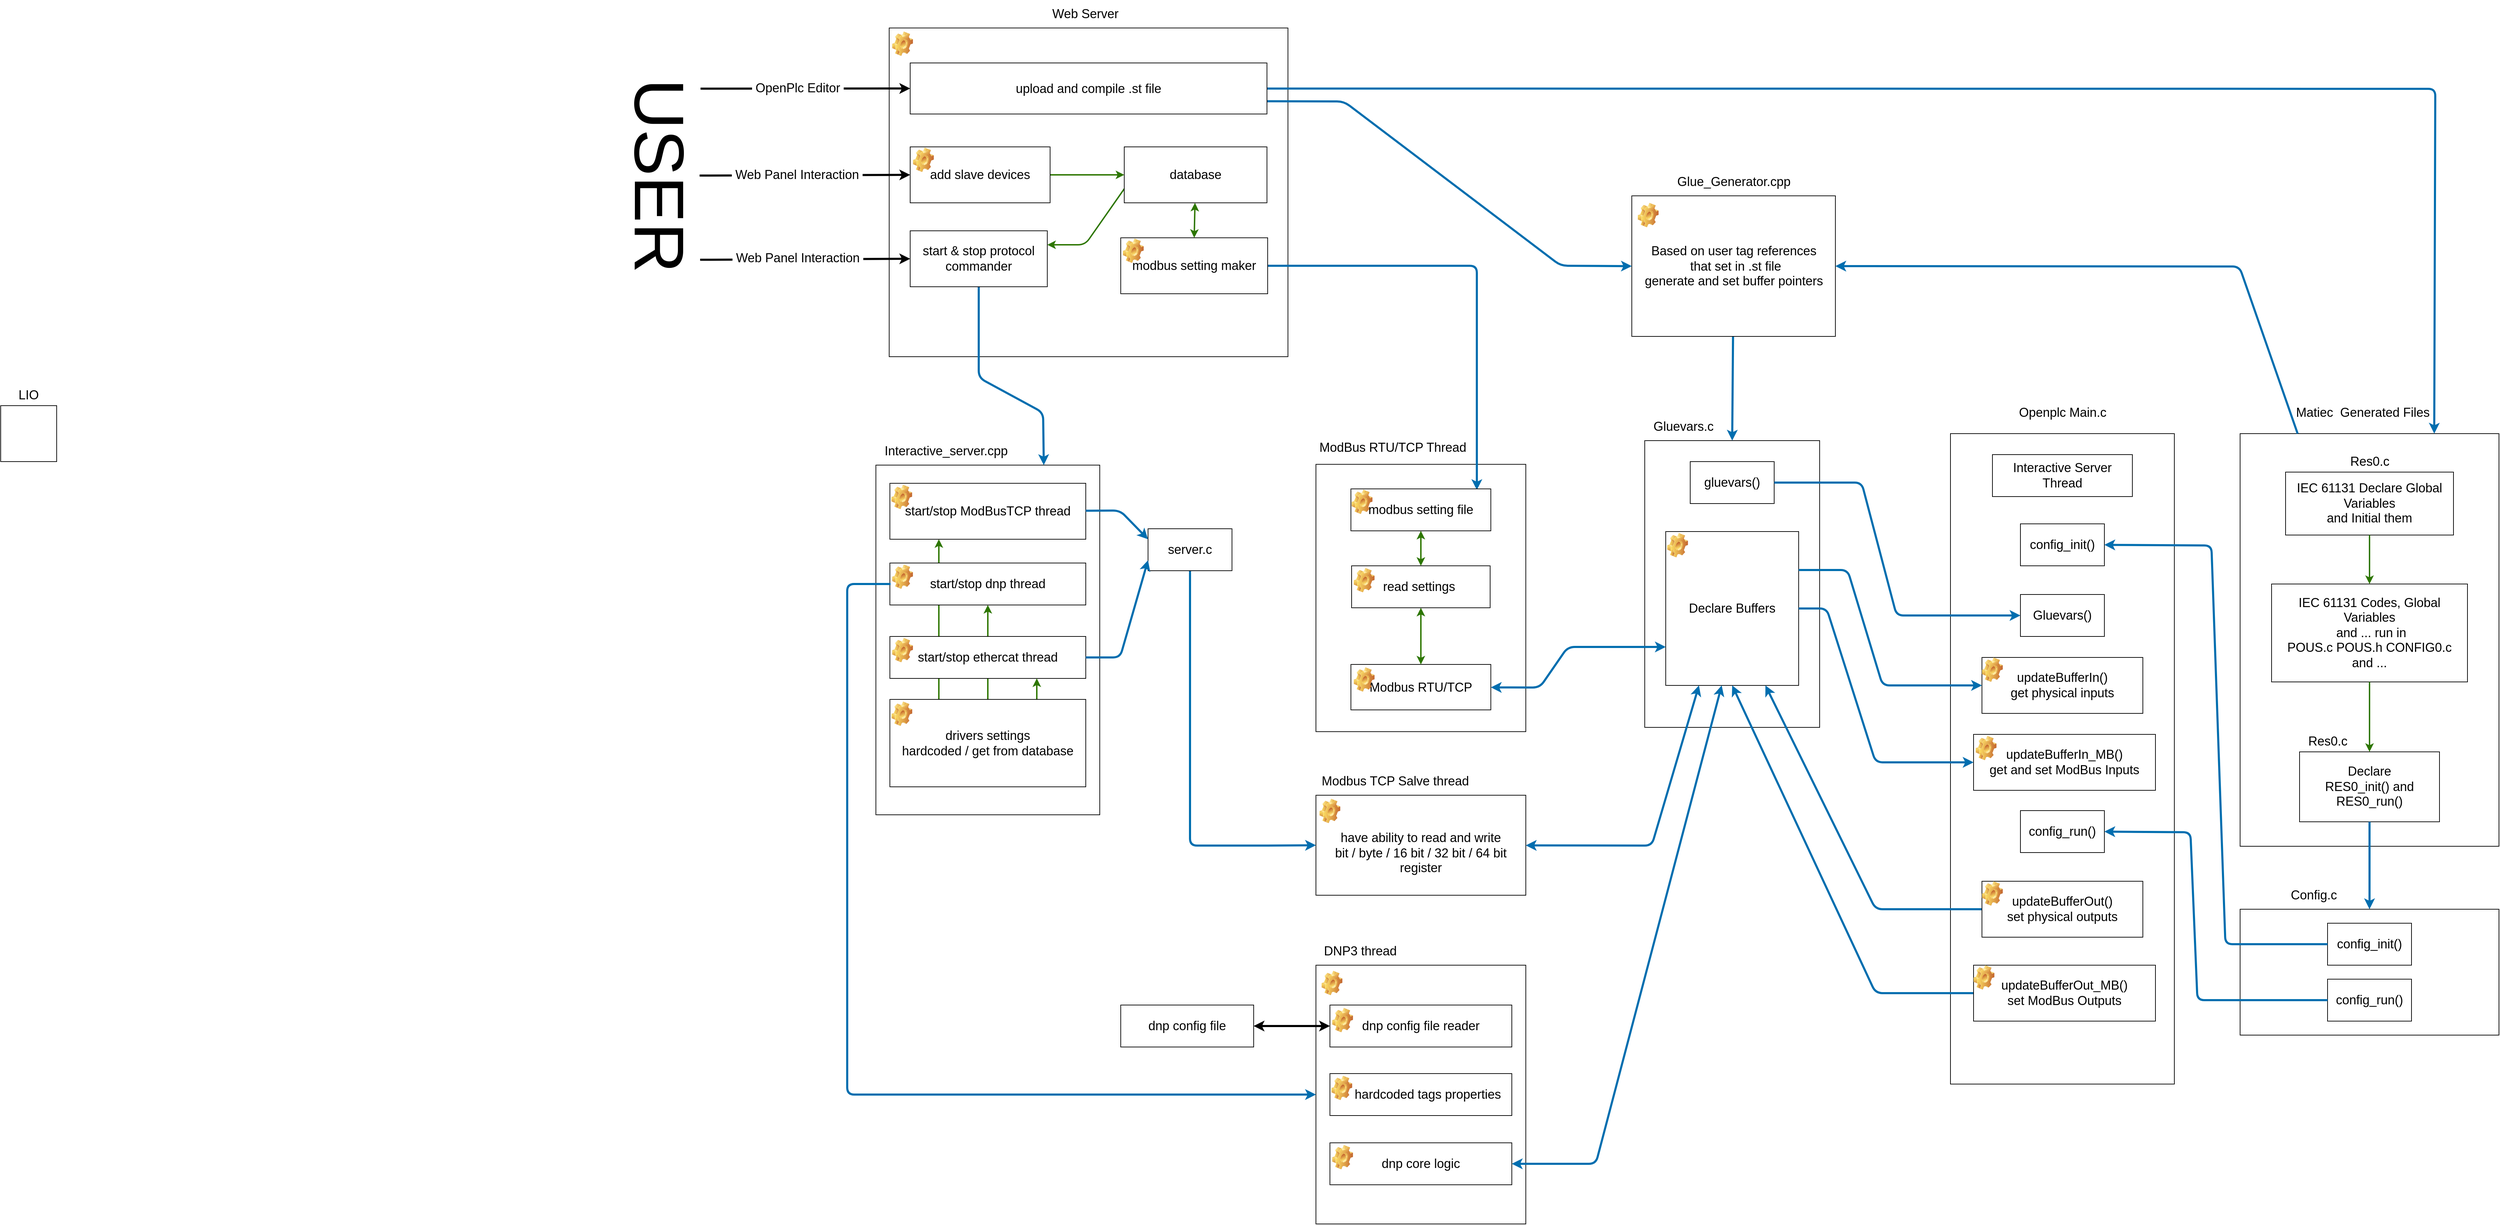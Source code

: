 <mxfile>
    <diagram id="7bxFxgyG8fV8MR2wrKDa" name="Page-1">
        <mxGraphModel dx="4008" dy="1787" grid="1" gridSize="10" guides="1" tooltips="1" connect="1" arrows="1" fold="1" page="1" pageScale="1" pageWidth="1169" pageHeight="827" math="0" shadow="0">
            <root>
                <mxCell id="0"/>
                <mxCell id="1" parent="0"/>
                <mxCell id="197" value="&lt;p style=&quot;font-size: 18px;&quot;&gt;&lt;br&gt;&lt;/p&gt;" style="whiteSpace=wrap;html=1;rounded=0;strokeWidth=1;fontSize=99;" parent="1" vertex="1">
                    <mxGeometry x="-80" y="850" width="300" height="370" as="geometry"/>
                </mxCell>
                <mxCell id="6" value="" style="whiteSpace=wrap;html=1;fontSize=18;" parent="1" vertex="1">
                    <mxGeometry x="-80" y="133.89" width="300" height="382.22" as="geometry"/>
                </mxCell>
                <mxCell id="49" value="" style="group;fontSize=18;" parent="1" vertex="1" connectable="0">
                    <mxGeometry x="390" y="100" width="250" height="450" as="geometry"/>
                </mxCell>
                <mxCell id="8" value="" style="rounded=0;whiteSpace=wrap;html=1;fontSize=18;" parent="49" vertex="1">
                    <mxGeometry width="250" height="410" as="geometry"/>
                </mxCell>
                <mxCell id="44" value="gluevars()" style="rounded=0;whiteSpace=wrap;html=1;fontSize=18;" parent="49" vertex="1">
                    <mxGeometry x="65" y="30" width="120" height="60" as="geometry"/>
                </mxCell>
                <mxCell id="46" value="Declare&amp;nbsp;Buffers" style="whiteSpace=wrap;html=1;fontSize=18;" parent="49" vertex="1">
                    <mxGeometry x="30" y="130" width="190" height="220" as="geometry"/>
                </mxCell>
                <mxCell id="112" value="" style="shape=image;html=1;verticalLabelPosition=bottom;verticalAlign=top;imageAspect=1;aspect=fixed;image=img/clipart/Gear_128x128.png;rounded=0;fontSize=18;" parent="49" vertex="1">
                    <mxGeometry x="32" y="132" width="29.84" height="35" as="geometry"/>
                </mxCell>
                <mxCell id="23" value="" style="whiteSpace=wrap;html=1;fontSize=18;" parent="1" vertex="1">
                    <mxGeometry x="827" y="90" width="320" height="930" as="geometry"/>
                </mxCell>
                <mxCell id="12" value="" style="group;fontSize=18;" parent="1" vertex="1" connectable="0">
                    <mxGeometry x="-1960" y="20" width="80" height="110" as="geometry"/>
                </mxCell>
                <mxCell id="2" value="" style="whiteSpace=wrap;html=1;aspect=fixed;fontSize=18;" parent="12" vertex="1">
                    <mxGeometry y="30" width="80" height="80" as="geometry"/>
                </mxCell>
                <mxCell id="3" value="LIO" style="text;html=1;strokeColor=none;fillColor=none;align=center;verticalAlign=middle;whiteSpace=wrap;rounded=0;fontSize=18;" parent="12" vertex="1">
                    <mxGeometry x="10" width="60" height="30" as="geometry"/>
                </mxCell>
                <mxCell id="27" value="" style="group;fontSize=18;" parent="1" vertex="1" connectable="0">
                    <mxGeometry x="1241" y="40" width="370" height="640" as="geometry"/>
                </mxCell>
                <mxCell id="26" value="" style="group;fontSize=18;" parent="27" vertex="1" connectable="0">
                    <mxGeometry width="370" height="640" as="geometry"/>
                </mxCell>
                <mxCell id="24" value="" style="whiteSpace=wrap;html=1;fontSize=18;" parent="26" vertex="1">
                    <mxGeometry y="50" width="370" height="590" as="geometry"/>
                </mxCell>
                <mxCell id="25" value="&lt;font style=&quot;font-size: 18px;&quot;&gt;Matiec&amp;nbsp; Generated Files&lt;/font&gt;" style="text;html=1;align=center;verticalAlign=middle;resizable=0;points=[];autosize=1;strokeColor=none;fillColor=none;fontSize=18;" parent="26" vertex="1">
                    <mxGeometry x="70" width="210" height="40" as="geometry"/>
                </mxCell>
                <mxCell id="9" value="IEC 61131 Codes, Global Variables&lt;br style=&quot;font-size: 18px;&quot;&gt;&amp;nbsp;and ... run in &lt;br style=&quot;font-size: 18px;&quot;&gt;POUS.c POUS.h CONFIG0.c&lt;br style=&quot;font-size: 18px;&quot;&gt;and ..." style="whiteSpace=wrap;html=1;imageAspect=1;fontSize=18;" parent="27" vertex="1">
                    <mxGeometry x="45" y="265" width="280" height="140" as="geometry"/>
                </mxCell>
                <mxCell id="16" value="" style="group;fontSize=18;" parent="27" vertex="1" connectable="0">
                    <mxGeometry x="85" y="75" width="240" height="120" as="geometry"/>
                </mxCell>
                <mxCell id="10" value="IEC 61131 Declare Global Variables&lt;br style=&quot;font-size: 18px;&quot;&gt;and Initial them" style="rounded=0;whiteSpace=wrap;html=1;fontSize=18;" parent="16" vertex="1">
                    <mxGeometry x="-20" y="30" width="240" height="90" as="geometry"/>
                </mxCell>
                <mxCell id="14" value="Res0.c" style="text;html=1;align=center;verticalAlign=middle;resizable=0;points=[];autosize=1;strokeColor=none;fillColor=none;fontSize=18;" parent="16" vertex="1">
                    <mxGeometry x="60" y="-5" width="80" height="40" as="geometry"/>
                </mxCell>
                <mxCell id="17" style="edgeStyle=none;html=1;entryX=0.5;entryY=0;entryDx=0;entryDy=0;fontSize=18;strokeWidth=2;fillColor=#60a917;strokeColor=#2D7600;" parent="27" source="10" target="9" edge="1">
                    <mxGeometry relative="1" as="geometry"/>
                </mxCell>
                <mxCell id="19" value="Declare&lt;br&gt;RES0_init() and&lt;br&gt;RES0_run()" style="rounded=0;whiteSpace=wrap;html=1;fontSize=18;" parent="27" vertex="1">
                    <mxGeometry x="85" y="505" width="200" height="100" as="geometry"/>
                </mxCell>
                <mxCell id="21" style="edgeStyle=none;html=1;fontSize=18;fillColor=#60a917;strokeColor=#2D7600;strokeWidth=2;" parent="27" source="9" target="19" edge="1">
                    <mxGeometry relative="1" as="geometry"/>
                </mxCell>
                <mxCell id="20" value="Res0.c" style="text;html=1;align=center;verticalAlign=middle;resizable=0;points=[];autosize=1;strokeColor=none;fillColor=none;fontSize=18;" parent="27" vertex="1">
                    <mxGeometry x="85" y="470" width="80" height="40" as="geometry"/>
                </mxCell>
                <mxCell id="33" style="edgeStyle=none;html=1;fontSize=18;strokeWidth=3;fillColor=#1ba1e2;strokeColor=#006EAF;" parent="1" source="19" target="31" edge="1">
                    <mxGeometry relative="1" as="geometry"/>
                </mxCell>
                <mxCell id="40" value="" style="group;fontSize=18;" parent="1" vertex="1" connectable="0">
                    <mxGeometry x="1301" y="740" width="310" height="210" as="geometry"/>
                </mxCell>
                <mxCell id="31" value="" style="whiteSpace=wrap;html=1;fontSize=18;" parent="40" vertex="1">
                    <mxGeometry x="-60" y="30" width="370" height="180" as="geometry"/>
                </mxCell>
                <mxCell id="34" value="" style="group;fontSize=18;" parent="40" vertex="1" connectable="0">
                    <mxGeometry width="250" height="190" as="geometry"/>
                </mxCell>
                <mxCell id="32" value="Config.c" style="text;html=1;align=center;verticalAlign=middle;resizable=0;points=[];autosize=1;strokeColor=none;fillColor=none;fontSize=18;" parent="34" vertex="1">
                    <mxGeometry y="-10" width="90" height="40" as="geometry"/>
                </mxCell>
                <mxCell id="36" value="config_init()" style="rounded=0;whiteSpace=wrap;html=1;fontSize=18;" parent="34" vertex="1">
                    <mxGeometry x="65" y="50" width="120" height="60" as="geometry"/>
                </mxCell>
                <mxCell id="37" value="config_run()" style="rounded=0;whiteSpace=wrap;html=1;fontSize=18;" parent="34" vertex="1">
                    <mxGeometry x="65" y="130" width="120" height="60" as="geometry"/>
                </mxCell>
                <mxCell id="48" value="Gluevars.c" style="text;html=1;align=center;verticalAlign=middle;resizable=0;points=[];autosize=1;strokeColor=none;fillColor=none;fontSize=18;" parent="1" vertex="1">
                    <mxGeometry x="390" y="60" width="110" height="40" as="geometry"/>
                </mxCell>
                <mxCell id="28" value="Openplc Main.c" style="text;html=1;align=center;verticalAlign=middle;resizable=0;points=[];autosize=1;strokeColor=none;fillColor=none;fontSize=18;" parent="1" vertex="1">
                    <mxGeometry x="912" y="40" width="150" height="40" as="geometry"/>
                </mxCell>
                <mxCell id="30" value="Interactive Server&lt;br style=&quot;font-size: 18px;&quot;&gt;Thread" style="rounded=0;whiteSpace=wrap;html=1;fontSize=18;" parent="1" vertex="1">
                    <mxGeometry x="887" y="120" width="200" height="60" as="geometry"/>
                </mxCell>
                <mxCell id="41" value="config_init()" style="rounded=0;whiteSpace=wrap;html=1;fontSize=18;" parent="1" vertex="1">
                    <mxGeometry x="927" y="219" width="120" height="60" as="geometry"/>
                </mxCell>
                <mxCell id="43" value="Gluevars()" style="rounded=0;whiteSpace=wrap;html=1;fontSize=18;" parent="1" vertex="1">
                    <mxGeometry x="927" y="320" width="120" height="60" as="geometry"/>
                </mxCell>
                <mxCell id="50" value="config_run()" style="rounded=0;whiteSpace=wrap;html=1;fontSize=18;" parent="1" vertex="1">
                    <mxGeometry x="927" y="629" width="120" height="60" as="geometry"/>
                </mxCell>
                <mxCell id="52" value="updateBufferIn()&lt;br style=&quot;font-size: 18px;&quot;&gt;get physical inputs" style="rounded=0;whiteSpace=wrap;html=1;fontSize=18;" parent="1" vertex="1">
                    <mxGeometry x="872" y="410" width="230" height="80" as="geometry"/>
                </mxCell>
                <mxCell id="60" style="edgeStyle=none;html=1;entryX=0.75;entryY=1;entryDx=0;entryDy=0;strokeWidth=3;fontSize=18;fillColor=#1ba1e2;strokeColor=#006EAF;" parent="1" source="53" target="46" edge="1">
                    <mxGeometry relative="1" as="geometry">
                        <Array as="points">
                            <mxPoint x="720" y="770"/>
                        </Array>
                    </mxGeometry>
                </mxCell>
                <mxCell id="53" value="updateBufferOut()&lt;br style=&quot;font-size: 18px;&quot;&gt;set physical outputs" style="rounded=0;whiteSpace=wrap;html=1;fontSize=18;" parent="1" vertex="1">
                    <mxGeometry x="872" y="730" width="230" height="80" as="geometry"/>
                </mxCell>
                <mxCell id="54" value="updateBufferIn_MB()&lt;br style=&quot;font-size: 18px;&quot;&gt;get and set ModBus Inputs" style="rounded=0;whiteSpace=wrap;html=1;fontSize=18;" parent="1" vertex="1">
                    <mxGeometry x="860" y="520" width="260" height="80" as="geometry"/>
                </mxCell>
                <mxCell id="61" style="edgeStyle=none;html=1;entryX=0.5;entryY=1;entryDx=0;entryDy=0;strokeWidth=3;fontSize=18;fillColor=#1ba1e2;strokeColor=#006EAF;" parent="1" source="55" target="46" edge="1">
                    <mxGeometry relative="1" as="geometry">
                        <Array as="points">
                            <mxPoint x="720" y="890"/>
                        </Array>
                    </mxGeometry>
                </mxCell>
                <mxCell id="55" value="updateBufferOut_MB()&lt;br style=&quot;font-size: 18px;&quot;&gt;set ModBus Outputs" style="rounded=0;whiteSpace=wrap;html=1;fontSize=18;" parent="1" vertex="1">
                    <mxGeometry x="860" y="850" width="260" height="80" as="geometry"/>
                </mxCell>
                <mxCell id="51" style="edgeStyle=none;html=1;entryX=1;entryY=0.5;entryDx=0;entryDy=0;strokeWidth=3;fontSize=18;fillColor=#1ba1e2;strokeColor=#006EAF;" parent="1" source="37" target="50" edge="1">
                    <mxGeometry relative="1" as="geometry">
                        <Array as="points">
                            <mxPoint x="1180" y="900"/>
                            <mxPoint x="1170" y="660"/>
                        </Array>
                    </mxGeometry>
                </mxCell>
                <mxCell id="42" style="edgeStyle=none;html=1;entryX=1;entryY=0.5;entryDx=0;entryDy=0;fontSize=18;strokeWidth=3;fillColor=#1ba1e2;strokeColor=#006EAF;" parent="1" source="36" target="41" edge="1">
                    <mxGeometry relative="1" as="geometry">
                        <Array as="points">
                            <mxPoint x="1220" y="820"/>
                            <mxPoint x="1200" y="250"/>
                        </Array>
                    </mxGeometry>
                </mxCell>
                <mxCell id="45" style="edgeStyle=none;html=1;exitX=1;exitY=0.5;exitDx=0;exitDy=0;entryX=0;entryY=0.5;entryDx=0;entryDy=0;strokeWidth=3;fontSize=18;fillColor=#1ba1e2;strokeColor=#006EAF;" parent="1" source="44" target="43" edge="1">
                    <mxGeometry relative="1" as="geometry">
                        <Array as="points">
                            <mxPoint x="700" y="160"/>
                            <mxPoint x="750" y="350"/>
                        </Array>
                    </mxGeometry>
                </mxCell>
                <mxCell id="57" style="edgeStyle=none;html=1;exitX=1;exitY=0.25;exitDx=0;exitDy=0;entryX=0;entryY=0.5;entryDx=0;entryDy=0;strokeWidth=3;fontSize=18;fillColor=#1ba1e2;strokeColor=#006EAF;" parent="1" source="46" target="52" edge="1">
                    <mxGeometry relative="1" as="geometry">
                        <Array as="points">
                            <mxPoint x="680" y="285"/>
                            <mxPoint x="730" y="450"/>
                        </Array>
                    </mxGeometry>
                </mxCell>
                <mxCell id="59" style="edgeStyle=none;html=1;exitX=1;exitY=0.5;exitDx=0;exitDy=0;entryX=0;entryY=0.5;entryDx=0;entryDy=0;strokeWidth=3;fontSize=18;fillColor=#1ba1e2;strokeColor=#006EAF;" parent="1" source="46" target="54" edge="1">
                    <mxGeometry relative="1" as="geometry">
                        <Array as="points">
                            <mxPoint x="650" y="340"/>
                            <mxPoint x="720" y="560"/>
                        </Array>
                    </mxGeometry>
                </mxCell>
                <mxCell id="64" value="" style="whiteSpace=wrap;html=1;rounded=0;fontSize=18;" parent="1" vertex="1">
                    <mxGeometry x="-690" y="-490" width="570" height="470" as="geometry"/>
                </mxCell>
                <mxCell id="65" value="&lt;span style=&quot;font-size: 18px;&quot;&gt;Web Server&lt;/span&gt;" style="text;html=1;align=center;verticalAlign=middle;resizable=0;points=[];autosize=1;strokeColor=none;fillColor=none;fontSize=18;" parent="1" vertex="1">
                    <mxGeometry x="-470" y="-530" width="120" height="40" as="geometry"/>
                </mxCell>
                <mxCell id="77" style="edgeStyle=none;html=1;exitX=1;exitY=0.5;exitDx=0;exitDy=0;entryX=0;entryY=0.5;entryDx=0;entryDy=0;strokeWidth=2;fontSize=18;fillColor=#60a917;strokeColor=#2D7600;" parent="1" source="66" target="67" edge="1">
                    <mxGeometry relative="1" as="geometry"/>
                </mxCell>
                <mxCell id="66" value="add slave devices" style="rounded=0;whiteSpace=wrap;html=1;fontSize=18;" parent="1" vertex="1">
                    <mxGeometry x="-660" y="-320" width="200" height="80" as="geometry"/>
                </mxCell>
                <mxCell id="150" style="edgeStyle=none;rounded=1;html=1;entryX=0.5;entryY=0;entryDx=0;entryDy=0;strokeWidth=2;fontSize=18;startArrow=classic;startFill=1;fillColor=#60a917;strokeColor=#2D7600;" parent="1" source="67" target="69" edge="1">
                    <mxGeometry relative="1" as="geometry"/>
                </mxCell>
                <mxCell id="166" style="edgeStyle=none;rounded=1;html=1;exitX=0;exitY=0.75;exitDx=0;exitDy=0;entryX=1;entryY=0.25;entryDx=0;entryDy=0;strokeWidth=2;fontSize=18;startArrow=none;startFill=0;fillColor=#60a917;strokeColor=#2D7600;" parent="1" source="67" target="68" edge="1">
                    <mxGeometry relative="1" as="geometry">
                        <Array as="points">
                            <mxPoint x="-410" y="-180"/>
                        </Array>
                    </mxGeometry>
                </mxCell>
                <mxCell id="67" value="database" style="rounded=0;whiteSpace=wrap;html=1;fontSize=18;" parent="1" vertex="1">
                    <mxGeometry x="-354" y="-320" width="204" height="80" as="geometry"/>
                </mxCell>
                <mxCell id="178" style="edgeStyle=none;rounded=1;html=1;exitX=0.5;exitY=1;exitDx=0;exitDy=0;entryX=0.75;entryY=0;entryDx=0;entryDy=0;strokeWidth=3;fontSize=100;startArrow=none;startFill=0;fillColor=#1ba1e2;strokeColor=#006EAF;" parent="1" source="68" target="106" edge="1">
                    <mxGeometry relative="1" as="geometry">
                        <Array as="points">
                            <mxPoint x="-562" y="10"/>
                            <mxPoint x="-470" y="60"/>
                        </Array>
                    </mxGeometry>
                </mxCell>
                <mxCell id="68" value="start &amp;amp; stop protocol&lt;br style=&quot;font-size: 18px;&quot;&gt;commander" style="rounded=0;whiteSpace=wrap;html=1;fontSize=18;" parent="1" vertex="1">
                    <mxGeometry x="-660" y="-200" width="196" height="80" as="geometry"/>
                </mxCell>
                <mxCell id="82" style="edgeStyle=none;html=1;strokeWidth=3;fontSize=18;rounded=1;fillColor=#1ba1e2;strokeColor=#006EAF;entryX=0.9;entryY=0.028;entryDx=0;entryDy=0;entryPerimeter=0;" parent="1" source="69" target="80" edge="1">
                    <mxGeometry relative="1" as="geometry">
                        <Array as="points">
                            <mxPoint x="150" y="-150"/>
                        </Array>
                        <mxPoint x="50" y="120" as="targetPoint"/>
                    </mxGeometry>
                </mxCell>
                <mxCell id="69" value="modbus setting maker" style="rounded=0;whiteSpace=wrap;html=1;fontSize=18;" parent="1" vertex="1">
                    <mxGeometry x="-359" y="-190" width="210" height="80" as="geometry"/>
                </mxCell>
                <mxCell id="71" style="edgeStyle=none;html=1;entryX=0;entryY=0.5;entryDx=0;entryDy=0;strokeWidth=3;fontSize=18;exitX=0.78;exitY=-0.007;exitDx=0;exitDy=0;exitPerimeter=0;" parent="1" source="173" target="68" edge="1">
                    <mxGeometry relative="1" as="geometry">
                        <mxPoint x="-940" y="-160" as="sourcePoint"/>
                    </mxGeometry>
                </mxCell>
                <mxCell id="156" value="&amp;nbsp;Web Panel Interaction&amp;nbsp;" style="edgeLabel;html=1;align=center;verticalAlign=middle;resizable=0;points=[];fontSize=18;rotation=0;" parent="71" vertex="1" connectable="0">
                    <mxGeometry x="-0.18" y="-2" relative="1" as="geometry">
                        <mxPoint x="16" y="-4" as="offset"/>
                    </mxGeometry>
                </mxCell>
                <mxCell id="74" style="edgeStyle=none;html=1;entryX=0;entryY=0.5;entryDx=0;entryDy=0;strokeWidth=3;fontSize=18;exitX=0.5;exitY=0;exitDx=0;exitDy=0;" parent="1" source="173" target="66" edge="1">
                    <mxGeometry relative="1" as="geometry">
                        <mxPoint x="-940" y="-280" as="sourcePoint"/>
                    </mxGeometry>
                </mxCell>
                <mxCell id="157" value="&amp;nbsp;Web Panel Interaction&amp;nbsp;" style="edgeLabel;html=1;align=center;verticalAlign=middle;resizable=0;points=[];fontSize=18;rotation=0;" parent="74" vertex="1" connectable="0">
                    <mxGeometry x="-0.118" y="2" relative="1" as="geometry">
                        <mxPoint x="6" y="1" as="offset"/>
                    </mxGeometry>
                </mxCell>
                <mxCell id="158" style="edgeStyle=none;rounded=1;html=1;entryX=0;entryY=0.5;entryDx=0;entryDy=0;strokeWidth=3;fontSize=18;startArrow=none;startFill=0;exitX=0.211;exitY=-0.012;exitDx=0;exitDy=0;exitPerimeter=0;" parent="1" source="173" target="149" edge="1">
                    <mxGeometry relative="1" as="geometry">
                        <mxPoint x="-940" y="-403" as="sourcePoint"/>
                    </mxGeometry>
                </mxCell>
                <mxCell id="159" value="&amp;nbsp;OpenPlc Editor&amp;nbsp;" style="edgeLabel;html=1;align=center;verticalAlign=middle;resizable=0;points=[];fontSize=18;rotation=0;" parent="158" vertex="1" connectable="0">
                    <mxGeometry x="-0.076" relative="1" as="geometry">
                        <mxPoint y="-1" as="offset"/>
                    </mxGeometry>
                </mxCell>
                <mxCell id="102" style="edgeStyle=none;rounded=1;html=1;entryX=0;entryY=0.75;entryDx=0;entryDy=0;strokeWidth=3;fontSize=18;startArrow=classic;startFill=1;fillColor=#1ba1e2;strokeColor=#006EAF;" parent="1" source="83" target="46" edge="1">
                    <mxGeometry relative="1" as="geometry">
                        <Array as="points">
                            <mxPoint x="240" y="453"/>
                            <mxPoint x="280" y="395"/>
                        </Array>
                    </mxGeometry>
                </mxCell>
                <mxCell id="108" value="" style="group" parent="1" vertex="1" connectable="0">
                    <mxGeometry x="-709" y="95" width="320" height="540" as="geometry"/>
                </mxCell>
                <mxCell id="106" value="" style="whiteSpace=wrap;html=1;rounded=0;fontSize=18;" parent="108" vertex="1">
                    <mxGeometry y="40" width="320" height="500" as="geometry"/>
                </mxCell>
                <mxCell id="171" style="edgeStyle=none;rounded=1;html=1;exitX=0.25;exitY=0;exitDx=0;exitDy=0;entryX=0.25;entryY=1;entryDx=0;entryDy=0;strokeWidth=2;fontSize=18;startArrow=none;startFill=0;fillColor=#60a917;strokeColor=#2D7600;" parent="108" source="167" target="129" edge="1">
                    <mxGeometry relative="1" as="geometry"/>
                </mxCell>
                <mxCell id="170" style="edgeStyle=none;rounded=1;html=1;exitX=0.5;exitY=0;exitDx=0;exitDy=0;entryX=0.5;entryY=1;entryDx=0;entryDy=0;strokeWidth=2;fontSize=18;startArrow=none;startFill=0;fillColor=#60a917;strokeColor=#2D7600;" parent="108" source="167" target="141" edge="1">
                    <mxGeometry relative="1" as="geometry"/>
                </mxCell>
                <mxCell id="107" value="Interactive_server.cpp" style="text;html=1;align=center;verticalAlign=middle;resizable=0;points=[];autosize=1;strokeColor=none;fillColor=none;fontSize=18;" parent="108" vertex="1">
                    <mxGeometry x="0.001" width="200" height="40" as="geometry"/>
                </mxCell>
                <mxCell id="129" value="start/stop ModBusTCP thread" style="rounded=0;whiteSpace=wrap;html=1;fontSize=18;" parent="108" vertex="1">
                    <mxGeometry x="20" y="66" width="280" height="80" as="geometry"/>
                </mxCell>
                <mxCell id="141" value="start/stop dnp thread" style="rounded=0;whiteSpace=wrap;html=1;fontSize=18;" parent="108" vertex="1">
                    <mxGeometry x="20" y="180" width="280" height="60" as="geometry"/>
                </mxCell>
                <mxCell id="140" value="start/stop ethercat thread" style="rounded=0;whiteSpace=wrap;html=1;fontSize=18;" parent="108" vertex="1">
                    <mxGeometry x="20" y="285" width="280" height="60" as="geometry"/>
                </mxCell>
                <mxCell id="160" value="" style="shape=image;html=1;verticalLabelPosition=bottom;verticalAlign=top;imageAspect=1;aspect=fixed;image=img/clipart/Gear_128x128.png;rounded=0;fontSize=18;" parent="108" vertex="1">
                    <mxGeometry x="23.16" y="182" width="29.84" height="35" as="geometry"/>
                </mxCell>
                <mxCell id="161" value="" style="shape=image;html=1;verticalLabelPosition=bottom;verticalAlign=top;imageAspect=1;aspect=fixed;image=img/clipart/Gear_128x128.png;rounded=0;fontSize=18;" parent="108" vertex="1">
                    <mxGeometry x="23.16" y="287" width="29.84" height="35" as="geometry"/>
                </mxCell>
                <mxCell id="169" style="edgeStyle=none;rounded=1;html=1;exitX=0.75;exitY=0;exitDx=0;exitDy=0;entryX=0.75;entryY=1;entryDx=0;entryDy=0;strokeWidth=2;fontSize=18;startArrow=none;startFill=0;fillColor=#60a917;strokeColor=#2D7600;" parent="108" source="167" target="140" edge="1">
                    <mxGeometry relative="1" as="geometry"/>
                </mxCell>
                <mxCell id="167" value="drivers settings&lt;br&gt;hardcoded / get from database" style="rounded=0;whiteSpace=wrap;html=1;fontSize=18;" parent="108" vertex="1">
                    <mxGeometry x="20" y="375" width="280" height="125" as="geometry"/>
                </mxCell>
                <mxCell id="181" style="edgeStyle=none;rounded=1;html=1;entryX=0;entryY=0.5;entryDx=0;entryDy=0;strokeWidth=3;fontSize=100;startArrow=none;startFill=0;fillColor=#1ba1e2;strokeColor=#006EAF;" parent="1" source="105" target="123" edge="1">
                    <mxGeometry relative="1" as="geometry">
                        <Array as="points">
                            <mxPoint x="-260" y="679"/>
                            <mxPoint x="-160" y="679"/>
                        </Array>
                    </mxGeometry>
                </mxCell>
                <mxCell id="105" value="server.c" style="rounded=0;whiteSpace=wrap;html=1;fontSize=18;" parent="1" vertex="1">
                    <mxGeometry x="-320" y="226" width="120" height="60" as="geometry"/>
                </mxCell>
                <mxCell id="7" value="ModBus RTU/TCP Thread" style="text;html=1;strokeColor=none;fillColor=none;align=center;verticalAlign=middle;whiteSpace=wrap;rounded=0;fontSize=18;" parent="1" vertex="1">
                    <mxGeometry x="-80" y="86.11" width="220" height="47.78" as="geometry"/>
                </mxCell>
                <mxCell id="95" style="edgeStyle=none;rounded=1;html=1;exitX=0.5;exitY=1;exitDx=0;exitDy=0;entryX=0.5;entryY=0;entryDx=0;entryDy=0;strokeWidth=2;fontSize=18;fillColor=#60a917;strokeColor=#2D7600;startArrow=classic;startFill=1;" parent="1" source="80" target="126" edge="1">
                    <mxGeometry relative="1" as="geometry">
                        <mxPoint x="70.0" y="308" as="targetPoint"/>
                    </mxGeometry>
                </mxCell>
                <mxCell id="80" value="modbus setting file" style="rounded=0;whiteSpace=wrap;html=1;fontSize=18;" parent="1" vertex="1">
                    <mxGeometry x="-30" y="169" width="200" height="60" as="geometry"/>
                </mxCell>
                <mxCell id="83" value="Modbus RTU/TCP" style="rounded=0;whiteSpace=wrap;html=1;fontSize=18;" parent="1" vertex="1">
                    <mxGeometry x="-30" y="420" width="200" height="65" as="geometry"/>
                </mxCell>
                <mxCell id="111" value="" style="shape=image;html=1;verticalLabelPosition=bottom;verticalAlign=top;imageAspect=1;aspect=fixed;image=img/clipart/Gear_128x128.png;rounded=0;fontSize=18;" parent="1" vertex="1">
                    <mxGeometry x="-26" y="424" width="29.84" height="35" as="geometry"/>
                </mxCell>
                <mxCell id="119" value="" style="shape=image;html=1;verticalLabelPosition=bottom;verticalAlign=top;imageAspect=1;aspect=fixed;image=img/clipart/Gear_128x128.png;rounded=0;fontSize=18;" parent="1" vertex="1">
                    <mxGeometry x="-685.84" y="-485" width="29.84" height="35" as="geometry"/>
                </mxCell>
                <mxCell id="145" style="edgeStyle=none;rounded=1;html=1;entryX=0.25;entryY=1;entryDx=0;entryDy=0;strokeWidth=3;fontSize=18;startArrow=classic;startFill=1;fillColor=#1ba1e2;strokeColor=#006EAF;" parent="1" source="123" target="46" edge="1">
                    <mxGeometry relative="1" as="geometry">
                        <Array as="points">
                            <mxPoint x="400" y="679"/>
                        </Array>
                    </mxGeometry>
                </mxCell>
                <mxCell id="123" value="&lt;br&gt;have ability to read and write&lt;br&gt;bit / byte / 16 bit / 32 bit / 64 bit register" style="rounded=0;whiteSpace=wrap;html=1;fontSize=18;" parent="1" vertex="1">
                    <mxGeometry x="-80" y="607" width="300" height="143" as="geometry"/>
                </mxCell>
                <mxCell id="128" style="edgeStyle=none;rounded=1;html=1;entryX=0.5;entryY=0;entryDx=0;entryDy=0;strokeWidth=2;fontSize=18;startArrow=classic;startFill=1;fillColor=#60a917;strokeColor=#2D7600;" parent="1" source="126" target="83" edge="1">
                    <mxGeometry relative="1" as="geometry"/>
                </mxCell>
                <mxCell id="126" value="read settings&amp;nbsp;" style="rounded=0;whiteSpace=wrap;html=1;fontSize=18;" parent="1" vertex="1">
                    <mxGeometry x="-29" y="279" width="198" height="60" as="geometry"/>
                </mxCell>
                <mxCell id="144" value="&lt;span style=&quot;&quot;&gt;Modbus TCP Salve thread&lt;/span&gt;" style="text;html=1;align=center;verticalAlign=middle;resizable=0;points=[];autosize=1;strokeColor=none;fillColor=none;fontSize=18;" parent="1" vertex="1">
                    <mxGeometry x="-82" y="567" width="230" height="40" as="geometry"/>
                </mxCell>
                <mxCell id="155" style="edgeStyle=none;rounded=1;html=1;entryX=0.5;entryY=0;entryDx=0;entryDy=0;strokeWidth=3;fontSize=18;startArrow=none;startFill=0;fillColor=#1ba1e2;strokeColor=#006EAF;" parent="1" source="146" target="8" edge="1">
                    <mxGeometry relative="1" as="geometry"/>
                </mxCell>
                <mxCell id="146" value="Based on user tag references&lt;br&gt;&amp;nbsp;that set in .st file &lt;br&gt;generate and set buffer pointers" style="whiteSpace=wrap;html=1;rounded=0;fontSize=18;" parent="1" vertex="1">
                    <mxGeometry x="371.5" y="-250" width="291" height="201" as="geometry"/>
                </mxCell>
                <mxCell id="147" value="Glue_Generator.cpp" style="text;html=1;align=center;verticalAlign=middle;resizable=0;points=[];autosize=1;strokeColor=none;fillColor=none;fontSize=18;" parent="1" vertex="1">
                    <mxGeometry x="422" y="-290" width="190" height="40" as="geometry"/>
                </mxCell>
                <mxCell id="151" style="edgeStyle=none;rounded=1;html=1;entryX=0;entryY=0.5;entryDx=0;entryDy=0;strokeWidth=3;fontSize=18;startArrow=none;startFill=0;exitX=1;exitY=0.75;exitDx=0;exitDy=0;fillColor=#1ba1e2;strokeColor=#006EAF;" parent="1" source="149" target="146" edge="1">
                    <mxGeometry relative="1" as="geometry">
                        <Array as="points">
                            <mxPoint x="-40" y="-385"/>
                            <mxPoint x="270" y="-150"/>
                        </Array>
                    </mxGeometry>
                </mxCell>
                <mxCell id="152" style="edgeStyle=none;rounded=1;html=1;entryX=0.75;entryY=0;entryDx=0;entryDy=0;strokeWidth=3;fontSize=18;startArrow=none;startFill=0;fillColor=#1ba1e2;strokeColor=#006EAF;" parent="1" source="149" target="24" edge="1">
                    <mxGeometry relative="1" as="geometry">
                        <Array as="points">
                            <mxPoint x="1520" y="-403"/>
                        </Array>
                    </mxGeometry>
                </mxCell>
                <mxCell id="149" value="upload and compile .st file" style="rounded=0;whiteSpace=wrap;html=1;fontSize=18;" parent="1" vertex="1">
                    <mxGeometry x="-660" y="-440" width="510" height="73" as="geometry"/>
                </mxCell>
                <mxCell id="154" style="edgeStyle=none;rounded=1;html=1;entryX=1;entryY=0.5;entryDx=0;entryDy=0;strokeWidth=3;fontSize=18;startArrow=none;startFill=0;fillColor=#1ba1e2;strokeColor=#006EAF;" parent="1" source="24" target="146" edge="1">
                    <mxGeometry relative="1" as="geometry">
                        <Array as="points">
                            <mxPoint x="1240" y="-149"/>
                        </Array>
                    </mxGeometry>
                </mxCell>
                <mxCell id="163" value="" style="shape=image;html=1;verticalLabelPosition=bottom;verticalAlign=top;imageAspect=1;aspect=fixed;image=img/clipart/Gear_128x128.png;rounded=0;fontSize=18;" parent="1" vertex="1">
                    <mxGeometry x="-75" y="612" width="29.84" height="35" as="geometry"/>
                </mxCell>
                <mxCell id="168" value="" style="shape=image;html=1;verticalLabelPosition=bottom;verticalAlign=top;imageAspect=1;aspect=fixed;image=img/clipart/Gear_128x128.png;rounded=0;fontSize=18;" parent="1" vertex="1">
                    <mxGeometry x="-686.84" y="473" width="29.84" height="35" as="geometry"/>
                </mxCell>
                <mxCell id="173" value="&lt;font style=&quot;font-size: 100px;&quot;&gt;USER&lt;/font&gt;" style="text;html=1;strokeColor=none;fillColor=none;align=center;verticalAlign=middle;whiteSpace=wrap;rounded=0;strokeWidth=12;fontSize=18;rotation=90;" parent="1" vertex="1">
                    <mxGeometry x="-1232.5" y="-335.5" width="430" height="113" as="geometry"/>
                </mxCell>
                <mxCell id="179" style="edgeStyle=none;rounded=1;html=1;entryX=0;entryY=0.25;entryDx=0;entryDy=0;strokeWidth=3;fontSize=100;startArrow=none;startFill=0;fillColor=#1ba1e2;strokeColor=#006EAF;" parent="1" source="129" target="105" edge="1">
                    <mxGeometry relative="1" as="geometry">
                        <Array as="points">
                            <mxPoint x="-360" y="200"/>
                        </Array>
                    </mxGeometry>
                </mxCell>
                <mxCell id="194" style="edgeStyle=none;rounded=1;html=1;entryX=0.421;entryY=1;entryDx=0;entryDy=0;entryPerimeter=0;strokeWidth=3;fontSize=18;startArrow=classic;startFill=1;fillColor=#1ba1e2;strokeColor=#006EAF;exitX=1;exitY=0.5;exitDx=0;exitDy=0;" parent="1" source="203" target="46" edge="1">
                    <mxGeometry relative="1" as="geometry">
                        <mxPoint x="217.0" y="925" as="sourcePoint"/>
                        <Array as="points">
                            <mxPoint x="320" y="1134"/>
                        </Array>
                    </mxGeometry>
                </mxCell>
                <mxCell id="184" style="edgeStyle=none;rounded=1;html=1;exitX=1;exitY=0.5;exitDx=0;exitDy=0;entryX=0;entryY=0.75;entryDx=0;entryDy=0;strokeWidth=3;fontSize=100;startArrow=none;startFill=0;fillColor=#1ba1e2;strokeColor=#006EAF;" parent="1" source="140" target="105" edge="1">
                    <mxGeometry relative="1" as="geometry">
                        <Array as="points">
                            <mxPoint x="-360" y="410"/>
                        </Array>
                    </mxGeometry>
                </mxCell>
                <mxCell id="185" value="" style="shape=image;html=1;verticalLabelPosition=bottom;verticalAlign=top;imageAspect=1;aspect=fixed;image=img/clipart/Gear_128x128.png;rounded=0;fontSize=18;" parent="1" vertex="1">
                    <mxGeometry x="-26" y="282" width="29.84" height="35" as="geometry"/>
                </mxCell>
                <mxCell id="186" value="" style="shape=image;html=1;verticalLabelPosition=bottom;verticalAlign=top;imageAspect=1;aspect=fixed;image=img/clipart/Gear_128x128.png;rounded=0;fontSize=18;" parent="1" vertex="1">
                    <mxGeometry x="-29" y="170" width="29.84" height="35" as="geometry"/>
                </mxCell>
                <mxCell id="188" value="" style="shape=image;html=1;verticalLabelPosition=bottom;verticalAlign=top;imageAspect=1;aspect=fixed;image=img/clipart/Gear_128x128.png;rounded=0;fontSize=18;" parent="1" vertex="1">
                    <mxGeometry x="-356" y="-189" width="29.84" height="35" as="geometry"/>
                </mxCell>
                <mxCell id="189" value="" style="shape=image;html=1;verticalLabelPosition=bottom;verticalAlign=top;imageAspect=1;aspect=fixed;image=img/clipart/Gear_128x128.png;rounded=0;fontSize=18;" parent="1" vertex="1">
                    <mxGeometry x="-656" y="-319" width="29.84" height="35" as="geometry"/>
                </mxCell>
                <mxCell id="162" value="" style="shape=image;html=1;verticalLabelPosition=bottom;verticalAlign=top;imageAspect=1;aspect=fixed;image=img/clipart/Gear_128x128.png;rounded=0;fontSize=18;" parent="1" vertex="1">
                    <mxGeometry x="-687" y="163" width="29.84" height="35" as="geometry"/>
                </mxCell>
                <mxCell id="191" value="DNP3 thread" style="text;html=1;align=center;verticalAlign=middle;resizable=0;points=[];autosize=1;strokeColor=none;fillColor=none;fontSize=18;" parent="1" vertex="1">
                    <mxGeometry x="-82" y="810" width="130" height="40" as="geometry"/>
                </mxCell>
                <mxCell id="193" style="edgeStyle=none;rounded=1;html=1;entryX=0;entryY=0.5;entryDx=0;entryDy=0;strokeWidth=3;fontSize=18;startArrow=none;startFill=0;exitX=0;exitY=0.5;exitDx=0;exitDy=0;fillColor=#1ba1e2;strokeColor=#006EAF;" parent="1" target="197" edge="1">
                    <mxGeometry relative="1" as="geometry">
                        <mxPoint x="-688" y="305" as="sourcePoint"/>
                        <mxPoint x="-78.0" y="925" as="targetPoint"/>
                        <Array as="points">
                            <mxPoint x="-750" y="305"/>
                            <mxPoint x="-750" y="1035"/>
                        </Array>
                    </mxGeometry>
                </mxCell>
                <mxCell id="195" value="" style="shape=image;html=1;verticalLabelPosition=bottom;verticalAlign=top;imageAspect=1;aspect=fixed;image=img/clipart/Gear_128x128.png;rounded=0;fontSize=18;" parent="1" vertex="1">
                    <mxGeometry x="-72" y="858" width="29.84" height="35" as="geometry"/>
                </mxCell>
                <mxCell id="198" value="dnp config file reader" style="whiteSpace=wrap;html=1;rounded=0;strokeWidth=1;fontSize=18;" parent="1" vertex="1">
                    <mxGeometry x="-60" y="907" width="260" height="60" as="geometry"/>
                </mxCell>
                <mxCell id="200" value="&amp;nbsp; &amp;nbsp; hardcoded tags properties" style="whiteSpace=wrap;html=1;rounded=0;strokeWidth=1;fontSize=18;" parent="1" vertex="1">
                    <mxGeometry x="-60" y="1005" width="260" height="60" as="geometry"/>
                </mxCell>
                <mxCell id="202" style="edgeStyle=none;rounded=1;html=1;entryX=0;entryY=0.5;entryDx=0;entryDy=0;strokeWidth=3;fontSize=18;startArrow=classic;startFill=1;" parent="1" source="201" target="198" edge="1">
                    <mxGeometry relative="1" as="geometry"/>
                </mxCell>
                <mxCell id="201" value="dnp config file" style="whiteSpace=wrap;html=1;rounded=0;strokeWidth=1;fontSize=18;" parent="1" vertex="1">
                    <mxGeometry x="-359" y="907" width="190" height="60" as="geometry"/>
                </mxCell>
                <mxCell id="203" value="dnp core logic" style="whiteSpace=wrap;html=1;rounded=0;strokeWidth=1;fontSize=18;" parent="1" vertex="1">
                    <mxGeometry x="-60" y="1104" width="260" height="60" as="geometry"/>
                </mxCell>
                <mxCell id="204" value="" style="shape=image;html=1;verticalLabelPosition=bottom;verticalAlign=top;imageAspect=1;aspect=fixed;image=img/clipart/Gear_128x128.png;rounded=0;fontSize=18;" parent="1" vertex="1">
                    <mxGeometry x="-56.84" y="911" width="29.84" height="35" as="geometry"/>
                </mxCell>
                <mxCell id="205" value="" style="shape=image;html=1;verticalLabelPosition=bottom;verticalAlign=top;imageAspect=1;aspect=fixed;image=img/clipart/Gear_128x128.png;rounded=0;fontSize=18;" parent="1" vertex="1">
                    <mxGeometry x="-58" y="1008" width="29.84" height="35" as="geometry"/>
                </mxCell>
                <mxCell id="206" value="" style="shape=image;html=1;verticalLabelPosition=bottom;verticalAlign=top;imageAspect=1;aspect=fixed;image=img/clipart/Gear_128x128.png;rounded=0;fontSize=18;" parent="1" vertex="1">
                    <mxGeometry x="-56.84" y="1107" width="29.84" height="35" as="geometry"/>
                </mxCell>
                <mxCell id="207" value="" style="shape=image;html=1;verticalLabelPosition=bottom;verticalAlign=top;imageAspect=1;aspect=fixed;image=img/clipart/Gear_128x128.png;rounded=0;fontSize=18;" parent="1" vertex="1">
                    <mxGeometry x="860" y="850" width="29.84" height="35" as="geometry"/>
                </mxCell>
                <mxCell id="208" value="" style="shape=image;html=1;verticalLabelPosition=bottom;verticalAlign=top;imageAspect=1;aspect=fixed;image=img/clipart/Gear_128x128.png;rounded=0;fontSize=18;" parent="1" vertex="1">
                    <mxGeometry x="872" y="730" width="29.84" height="35" as="geometry"/>
                </mxCell>
                <mxCell id="209" value="" style="shape=image;html=1;verticalLabelPosition=bottom;verticalAlign=top;imageAspect=1;aspect=fixed;image=img/clipart/Gear_128x128.png;rounded=0;fontSize=18;" parent="1" vertex="1">
                    <mxGeometry x="863" y="522" width="29.84" height="35" as="geometry"/>
                </mxCell>
                <mxCell id="210" value="" style="shape=image;html=1;verticalLabelPosition=bottom;verticalAlign=top;imageAspect=1;aspect=fixed;image=img/clipart/Gear_128x128.png;rounded=0;fontSize=18;" parent="1" vertex="1">
                    <mxGeometry x="872" y="410" width="29.84" height="35" as="geometry"/>
                </mxCell>
                <mxCell id="211" value="" style="shape=image;html=1;verticalLabelPosition=bottom;verticalAlign=top;imageAspect=1;aspect=fixed;image=img/clipart/Gear_128x128.png;rounded=0;fontSize=18;" parent="1" vertex="1">
                    <mxGeometry x="380" y="-240" width="29.84" height="35" as="geometry"/>
                </mxCell>
            </root>
        </mxGraphModel>
    </diagram>
</mxfile>